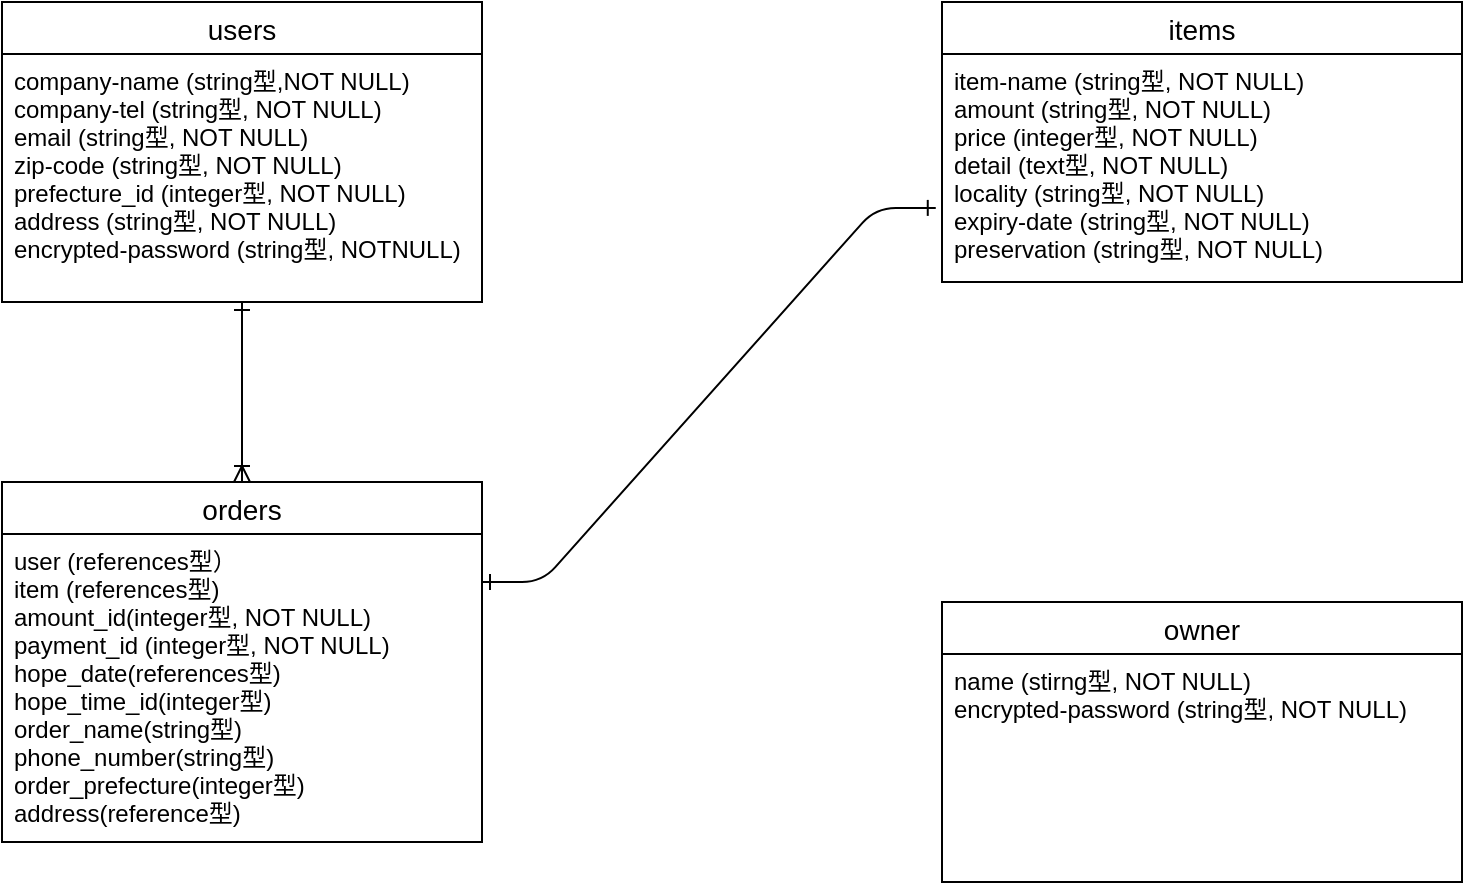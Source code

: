 <mxfile pages="2">
    <diagram id="hfToS-bDIWEnh0XIH3uD" name="ページ1">
        <mxGraphModel dx="418" dy="676" grid="1" gridSize="10" guides="1" tooltips="1" connect="1" arrows="1" fold="1" page="1" pageScale="1" pageWidth="850" pageHeight="1100" math="0" shadow="0">
            <root>
                <mxCell id="0"/>
                <mxCell id="1" parent="0"/>
                <mxCell id="9" value="users" style="swimlane;fontStyle=0;childLayout=stackLayout;horizontal=1;startSize=26;horizontalStack=0;resizeParent=1;resizeParentMax=0;resizeLast=0;collapsible=1;marginBottom=0;align=center;fontSize=14;" parent="1" vertex="1">
                    <mxGeometry x="30" y="30" width="240" height="150" as="geometry"/>
                </mxCell>
                <mxCell id="10" value="company-name (string型,NOT NULL)&#10;company-tel (string型, NOT NULL)&#10;email (string型, NOT NULL)&#10;zip-code (string型, NOT NULL)&#10;prefecture_id (integer型, NOT NULL)&#10;address (string型, NOT NULL)&#10;encrypted-password (string型, NOTNULL)" style="text;strokeColor=none;fillColor=none;spacingLeft=4;spacingRight=4;overflow=hidden;rotatable=0;points=[[0,0.5],[1,0.5]];portConstraint=eastwest;fontSize=12;" parent="9" vertex="1">
                    <mxGeometry y="26" width="240" height="124" as="geometry"/>
                </mxCell>
                <mxCell id="CzR_rL5oW1h_GJkthz_w-10" value="items" style="swimlane;fontStyle=0;childLayout=stackLayout;horizontal=1;startSize=26;horizontalStack=0;resizeParent=1;resizeParentMax=0;resizeLast=0;collapsible=1;marginBottom=0;align=center;fontSize=14;" parent="1" vertex="1">
                    <mxGeometry x="500" y="30" width="260" height="140" as="geometry"/>
                </mxCell>
                <mxCell id="CzR_rL5oW1h_GJkthz_w-11" value="item-name (string型, NOT NULL)&#10;amount (string型, NOT NULL)&#10;price (integer型, NOT NULL)&#10;detail (text型, NOT NULL)&#10;locality (string型, NOT NULL)&#10;expiry-date (string型, NOT NULL)&#10;preservation (string型, NOT NULL)" style="text;strokeColor=none;fillColor=none;spacingLeft=4;spacingRight=4;overflow=hidden;rotatable=0;points=[[0,0.5],[1,0.5]];portConstraint=eastwest;fontSize=12;" parent="CzR_rL5oW1h_GJkthz_w-10" vertex="1">
                    <mxGeometry y="26" width="260" height="114" as="geometry"/>
                </mxCell>
                <mxCell id="CzR_rL5oW1h_GJkthz_w-19" value="orders" style="swimlane;fontStyle=0;childLayout=stackLayout;horizontal=1;startSize=26;horizontalStack=0;resizeParent=1;resizeParentMax=0;resizeLast=0;collapsible=1;marginBottom=0;align=center;fontSize=14;" parent="1" vertex="1">
                    <mxGeometry x="30" y="270" width="240" height="180" as="geometry"/>
                </mxCell>
                <mxCell id="CzR_rL5oW1h_GJkthz_w-20" value="user (references型）&#10;item (references型)&#10;amount_id(integer型, NOT NULL)&#10;payment_id (integer型, NOT NULL)&#10;hope_date(references型)&#10;hope_time_id(integer型)&#10;order_name(string型)&#10;phone_number(string型)&#10;order_prefecture(integer型)&#10;address(reference型)" style="text;strokeColor=none;fillColor=none;spacingLeft=4;spacingRight=4;overflow=hidden;rotatable=0;points=[[0,0.5],[1,0.5]];portConstraint=eastwest;fontSize=12;" parent="CzR_rL5oW1h_GJkthz_w-19" vertex="1">
                    <mxGeometry y="26" width="240" height="154" as="geometry"/>
                </mxCell>
                <mxCell id="CzR_rL5oW1h_GJkthz_w-28" value="" style="fontSize=12;html=1;endArrow=ERone;endFill=1;startArrow=ERoneToMany;startFill=0;exitX=0.5;exitY=0;exitDx=0;exitDy=0;entryX=0.5;entryY=1;entryDx=0;entryDy=0;entryPerimeter=0;" parent="1" source="CzR_rL5oW1h_GJkthz_w-19" target="10" edge="1">
                    <mxGeometry width="100" height="100" relative="1" as="geometry">
                        <mxPoint x="189.5" y="250" as="sourcePoint"/>
                        <mxPoint x="150" y="210" as="targetPoint"/>
                    </mxGeometry>
                </mxCell>
                <mxCell id="CzR_rL5oW1h_GJkthz_w-37" value="" style="edgeStyle=entityRelationEdgeStyle;fontSize=12;html=1;endArrow=ERone;entryX=-0.012;entryY=0.675;entryDx=0;entryDy=0;entryPerimeter=0;startArrow=ERone;startFill=0;endFill=0;" parent="1" target="CzR_rL5oW1h_GJkthz_w-11" edge="1">
                    <mxGeometry width="100" height="100" relative="1" as="geometry">
                        <mxPoint x="270" y="320" as="sourcePoint"/>
                        <mxPoint x="370" y="220" as="targetPoint"/>
                    </mxGeometry>
                </mxCell>
                <mxCell id="CzR_rL5oW1h_GJkthz_w-41" value="owner" style="swimlane;fontStyle=0;childLayout=stackLayout;horizontal=1;startSize=26;horizontalStack=0;resizeParent=1;resizeParentMax=0;resizeLast=0;collapsible=1;marginBottom=0;align=center;fontSize=14;" parent="1" vertex="1">
                    <mxGeometry x="500" y="330" width="260" height="140" as="geometry"/>
                </mxCell>
                <mxCell id="CzR_rL5oW1h_GJkthz_w-42" value="name (stirng型, NOT NULL)&#10;encrypted-password (string型, NOT NULL)&#10;" style="text;strokeColor=none;fillColor=none;spacingLeft=4;spacingRight=4;overflow=hidden;rotatable=0;points=[[0,0.5],[1,0.5]];portConstraint=eastwest;fontSize=12;" parent="CzR_rL5oW1h_GJkthz_w-41" vertex="1">
                    <mxGeometry y="26" width="260" height="114" as="geometry"/>
                </mxCell>
            </root>
        </mxGraphModel>
    </diagram>
</mxfile>